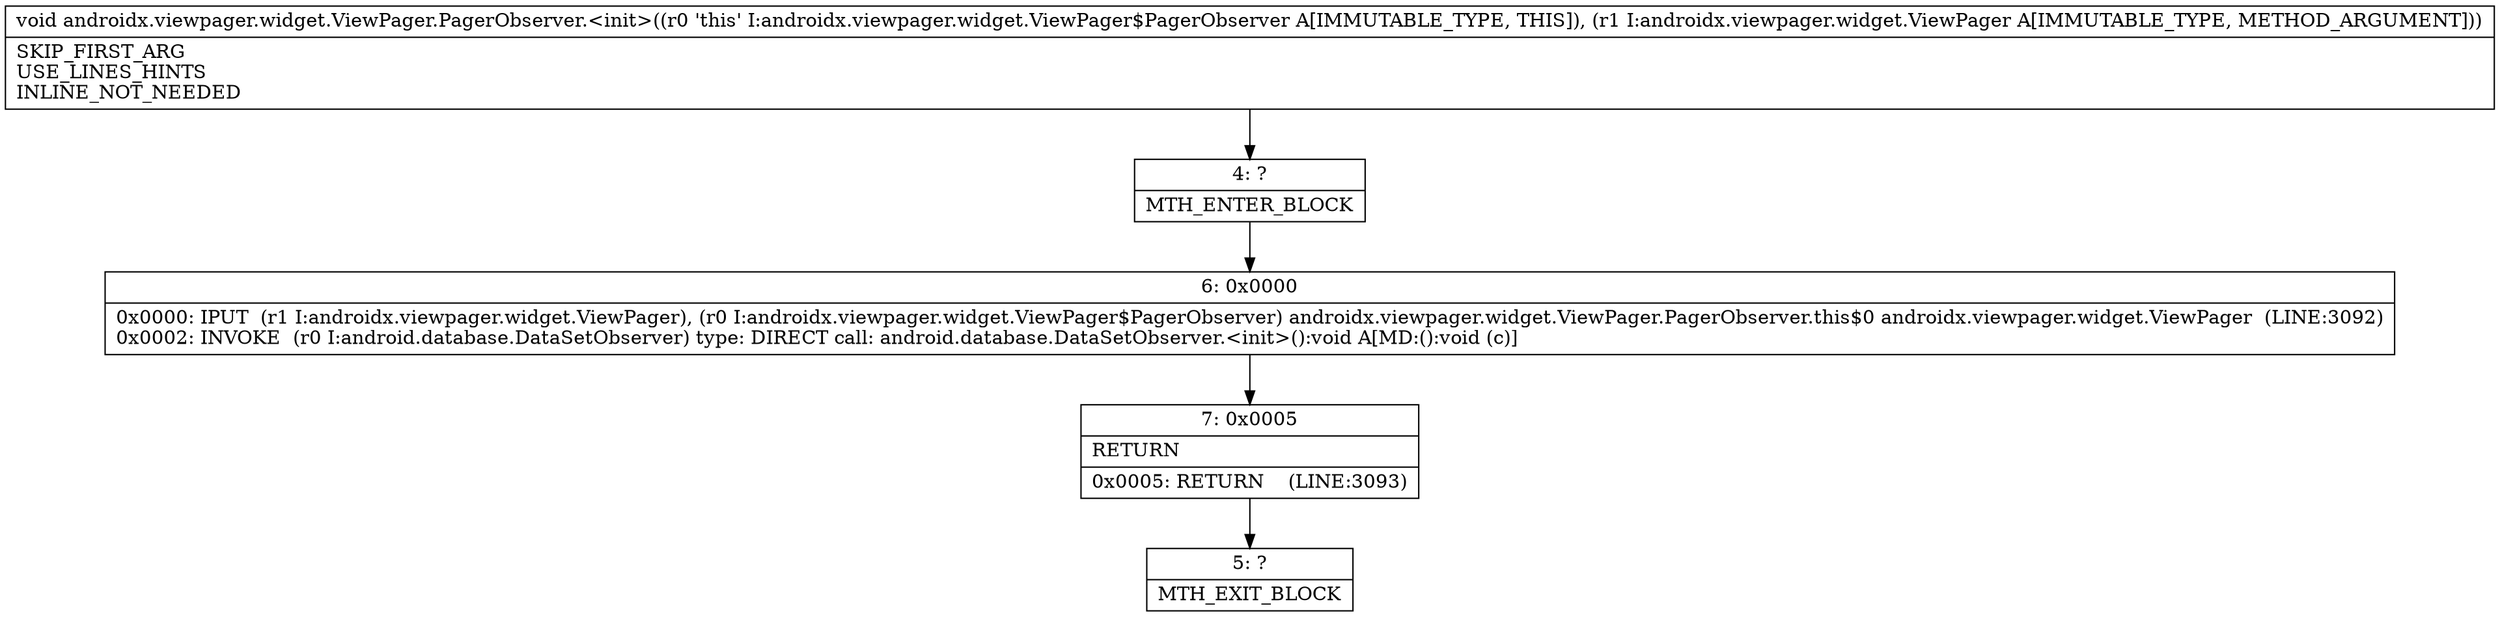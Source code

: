 digraph "CFG forandroidx.viewpager.widget.ViewPager.PagerObserver.\<init\>(Landroidx\/viewpager\/widget\/ViewPager;)V" {
Node_4 [shape=record,label="{4\:\ ?|MTH_ENTER_BLOCK\l}"];
Node_6 [shape=record,label="{6\:\ 0x0000|0x0000: IPUT  (r1 I:androidx.viewpager.widget.ViewPager), (r0 I:androidx.viewpager.widget.ViewPager$PagerObserver) androidx.viewpager.widget.ViewPager.PagerObserver.this$0 androidx.viewpager.widget.ViewPager  (LINE:3092)\l0x0002: INVOKE  (r0 I:android.database.DataSetObserver) type: DIRECT call: android.database.DataSetObserver.\<init\>():void A[MD:():void (c)]\l}"];
Node_7 [shape=record,label="{7\:\ 0x0005|RETURN\l|0x0005: RETURN    (LINE:3093)\l}"];
Node_5 [shape=record,label="{5\:\ ?|MTH_EXIT_BLOCK\l}"];
MethodNode[shape=record,label="{void androidx.viewpager.widget.ViewPager.PagerObserver.\<init\>((r0 'this' I:androidx.viewpager.widget.ViewPager$PagerObserver A[IMMUTABLE_TYPE, THIS]), (r1 I:androidx.viewpager.widget.ViewPager A[IMMUTABLE_TYPE, METHOD_ARGUMENT]))  | SKIP_FIRST_ARG\lUSE_LINES_HINTS\lINLINE_NOT_NEEDED\l}"];
MethodNode -> Node_4;Node_4 -> Node_6;
Node_6 -> Node_7;
Node_7 -> Node_5;
}

